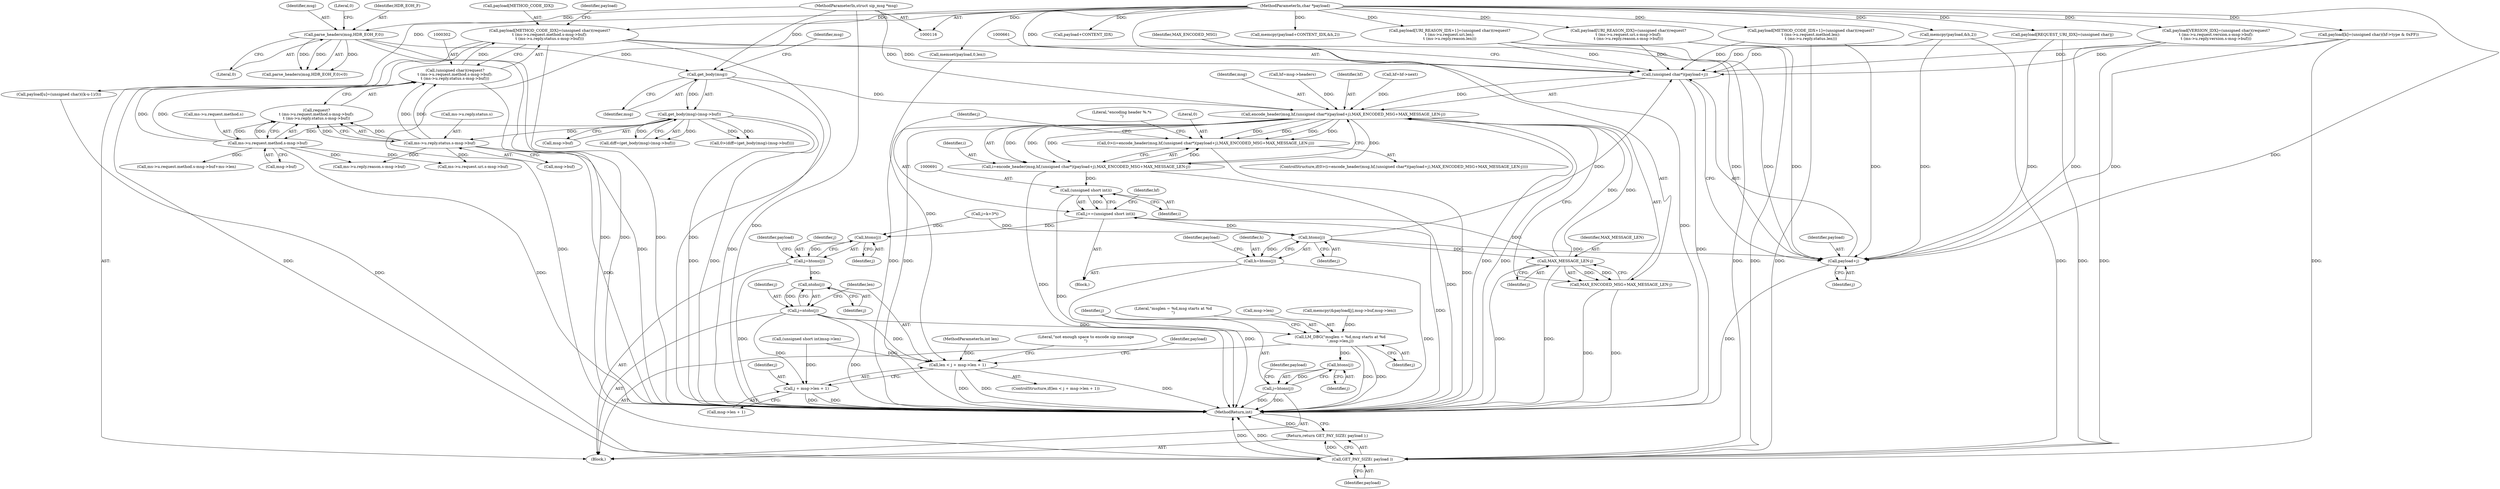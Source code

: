 digraph "0_kamailio_f50c9c853e7809810099c970780c30b0765b0643@array" {
"1000297" [label="(Call,payload[METHOD_CODE_IDX]=(unsigned char)(request?\n\t (ms->u.request.method.s-msg->buf):\n\t (ms->u.reply.status.s-msg->buf)))"];
"1000301" [label="(Call,(unsigned char)(request?\n\t (ms->u.request.method.s-msg->buf):\n\t (ms->u.reply.status.s-msg->buf)))"];
"1000305" [label="(Call,ms->u.request.method.s-msg->buf)"];
"1000272" [label="(Call,get_body(msg)-(msg->buf))"];
"1000273" [label="(Call,get_body(msg))"];
"1000146" [label="(Call,parse_headers(msg,HDR_EOH_F,0))"];
"1000117" [label="(MethodParameterIn,struct sip_msg *msg)"];
"1000318" [label="(Call,ms->u.reply.status.s-msg->buf)"];
"1000118" [label="(MethodParameterIn,char *payload)"];
"1000660" [label="(Call,(unsigned char*)(payload+j))"];
"1000657" [label="(Call,encode_header(msg,hf,(unsigned char*)(payload+j),MAX_ENCODED_MSG+MAX_MESSAGE_LEN-j))"];
"1000653" [label="(Call,0>(i=encode_header(msg,hf,(unsigned char*)(payload+j),MAX_ENCODED_MSG+MAX_MESSAGE_LEN-j)))"];
"1000655" [label="(Call,i=encode_header(msg,hf,(unsigned char*)(payload+j),MAX_ENCODED_MSG+MAX_MESSAGE_LEN-j))"];
"1000690" [label="(Call,(unsigned short int)i)"];
"1000688" [label="(Call,j+=(unsigned short int)i)"];
"1000640" [label="(Call,htons(j))"];
"1000638" [label="(Call,h=htons(j))"];
"1000662" [label="(Call,payload+j)"];
"1000667" [label="(Call,MAX_MESSAGE_LEN-j)"];
"1000665" [label="(Call,MAX_ENCODED_MSG+MAX_MESSAGE_LEN-j)"];
"1000708" [label="(Call,htons(j))"];
"1000706" [label="(Call,j=htons(j))"];
"1000725" [label="(Call,ntohs(j))"];
"1000723" [label="(Call,j=ntohs(j))"];
"1000728" [label="(Call,len < j + msg->len + 1)"];
"1000730" [label="(Call,j + msg->len + 1)"];
"1000754" [label="(Call,LM_DBG(\"msglen = %d,msg starts at %d\n\",msg->len,j))"];
"1000762" [label="(Call,htons(j))"];
"1000760" [label="(Call,j=htons(j))"];
"1000773" [label="(Call,GET_PAY_SIZE( payload ))"];
"1000772" [label="(Return,return GET_PAY_SIZE( payload );)"];
"1000328" [label="(Call,msg->buf)"];
"1000658" [label="(Identifier,msg)"];
"1000709" [label="(Identifier,j)"];
"1000331" [label="(Call,payload[METHOD_CODE_IDX+1]=(unsigned char)(request?\n\t (ms->u.request.method.len):\n\t (ms->u.reply.status.len)))"];
"1000665" [label="(Call,MAX_ENCODED_MSG+MAX_MESSAGE_LEN-j)"];
"1000611" [label="(Call,hf=msg->headers)"];
"1000273" [label="(Call,get_body(msg))"];
"1000655" [label="(Call,i=encode_header(msg,hf,(unsigned char*)(payload+j),MAX_ENCODED_MSG+MAX_MESSAGE_LEN-j))"];
"1000657" [label="(Call,encode_header(msg,hf,(unsigned char*)(payload+j),MAX_ENCODED_MSG+MAX_MESSAGE_LEN-j))"];
"1000276" [label="(Identifier,msg)"];
"1000149" [label="(Literal,0)"];
"1000640" [label="(Call,htons(j))"];
"1000656" [label="(Identifier,i)"];
"1000759" [label="(Identifier,j)"];
"1000773" [label="(Call,GET_PAY_SIZE( payload ))"];
"1000708" [label="(Call,htons(j))"];
"1000275" [label="(Call,msg->buf)"];
"1000654" [label="(Literal,0)"];
"1000743" [label="(Call,memcpy(&payload[j],msg->buf,msg->len))"];
"1000148" [label="(Identifier,HDR_EOH_F)"];
"1000291" [label="(Call,payload+CONTENT_IDX)"];
"1000639" [label="(Identifier,h)"];
"1000118" [label="(MethodParameterIn,char *payload)"];
"1000246" [label="(Call,memcpy(payload,&h,2))"];
"1000145" [label="(Call,parse_headers(msg,HDR_EOH_F,0)<0)"];
"1000272" [label="(Call,get_body(msg)-(msg->buf))"];
"1000120" [label="(Block,)"];
"1000774" [label="(Identifier,payload)"];
"1000117" [label="(MethodParameterIn,struct sip_msg *msg)"];
"1000690" [label="(Call,(unsigned short int)i)"];
"1000318" [label="(Call,ms->u.reply.status.s-msg->buf)"];
"1000782" [label="(MethodReturn,int)"];
"1000732" [label="(Call,msg->len + 1)"];
"1000669" [label="(Identifier,j)"];
"1000274" [label="(Identifier,msg)"];
"1000421" [label="(Call,payload[VERSION_IDX]=(unsigned char)(request?\n\t (ms->u.request.version.s-msg->buf):\n\t (ms->u.reply.version.s-msg->buf)))"];
"1000645" [label="(Identifier,payload)"];
"1000729" [label="(Identifier,len)"];
"1000763" [label="(Identifier,j)"];
"1000270" [label="(Call,diff=(get_body(msg)-(msg->buf)))"];
"1000298" [label="(Call,payload[METHOD_CODE_IDX])"];
"1000315" [label="(Call,msg->buf)"];
"1000147" [label="(Identifier,msg)"];
"1000627" [label="(Call,payload[k]=(unsigned char)(hf->type & 0xFF))"];
"1000156" [label="(Call,memset(payload,0,len))"];
"1000306" [label="(Call,ms->u.request.method.s)"];
"1000728" [label="(Call,len < j + msg->len + 1)"];
"1000755" [label="(Literal,\"msglen = %d,msg starts at %d\n\")"];
"1000638" [label="(Call,h=htons(j))"];
"1000662" [label="(Call,payload+j)"];
"1000380" [label="(Call,ms->u.reply.reason.s-msg->buf)"];
"1000516" [label="(Call,ms->u.request.method.s-msg->buf+ms->len)"];
"1000693" [label="(Call,payload[u]=(unsigned char)((k-u-1)/3))"];
"1000119" [label="(MethodParameterIn,int len)"];
"1000739" [label="(Literal,\"not enough space to encode sip message\n\")"];
"1000668" [label="(Identifier,MAX_MESSAGE_LEN)"];
"1000672" [label="(Literal,\"encoding header %.*s\n\")"];
"1000725" [label="(Call,ntohs(j))"];
"1000688" [label="(Call,j+=(unsigned short int)i)"];
"1000756" [label="(Call,msg->len)"];
"1000290" [label="(Call,memcpy(payload+CONTENT_IDX,&h,2))"];
"1000653" [label="(Call,0>(i=encode_header(msg,hf,(unsigned char*)(payload+j),MAX_ENCODED_MSG+MAX_MESSAGE_LEN-j)))"];
"1000731" [label="(Identifier,j)"];
"1000727" [label="(ControlStructure,if(len < j + msg->len + 1))"];
"1000652" [label="(ControlStructure,if(0>(i=encode_header(msg,hf,(unsigned char*)(payload+j),MAX_ENCODED_MSG+MAX_MESSAGE_LEN-j))))"];
"1000254" [label="(Call,(unsigned short int)msg->len)"];
"1000666" [label="(Identifier,MAX_ENCODED_MSG)"];
"1000713" [label="(Identifier,payload)"];
"1000150" [label="(Literal,0)"];
"1000268" [label="(Call,0>(diff=(get_body(msg)-(msg->buf))))"];
"1000689" [label="(Identifier,j)"];
"1000393" [label="(Call,payload[URI_REASON_IDX+1]=(unsigned char)(request?\n\t (ms->u.request.uri.len):\n\t (ms->u.reply.reason.len)))"];
"1000333" [label="(Identifier,payload)"];
"1000146" [label="(Call,parse_headers(msg,HDR_EOH_F,0))"];
"1000767" [label="(Identifier,payload)"];
"1000301" [label="(Call,(unsigned char)(request?\n\t (ms->u.request.method.s-msg->buf):\n\t (ms->u.reply.status.s-msg->buf)))"];
"1000659" [label="(Identifier,hf)"];
"1000706" [label="(Call,j=htons(j))"];
"1000599" [label="(Call,j=k+3*i)"];
"1000319" [label="(Call,ms->u.reply.status.s)"];
"1000772" [label="(Return,return GET_PAY_SIZE( payload );)"];
"1000692" [label="(Identifier,i)"];
"1000726" [label="(Identifier,j)"];
"1000303" [label="(Call,request?\n\t (ms->u.request.method.s-msg->buf):\n\t (ms->u.reply.status.s-msg->buf))"];
"1000667" [label="(Call,MAX_MESSAGE_LEN-j)"];
"1000754" [label="(Call,LM_DBG(\"msglen = %d,msg starts at %d\n\",msg->len,j))"];
"1000761" [label="(Identifier,j)"];
"1000663" [label="(Identifier,payload)"];
"1000619" [label="(Identifier,hf)"];
"1000760" [label="(Call,j=htons(j))"];
"1000641" [label="(Identifier,j)"];
"1000664" [label="(Identifier,j)"];
"1000762" [label="(Call,htons(j))"];
"1000367" [label="(Call,ms->u.request.uri.s-msg->buf)"];
"1000618" [label="(Call,hf=hf->next)"];
"1000724" [label="(Identifier,j)"];
"1000730" [label="(Call,j + msg->len + 1)"];
"1000626" [label="(Block,)"];
"1000707" [label="(Identifier,j)"];
"1000723" [label="(Call,j=ntohs(j))"];
"1000746" [label="(Identifier,payload)"];
"1000297" [label="(Call,payload[METHOD_CODE_IDX]=(unsigned char)(request?\n\t (ms->u.request.method.s-msg->buf):\n\t (ms->u.reply.status.s-msg->buf)))"];
"1000359" [label="(Call,payload[URI_REASON_IDX]=(unsigned char)(request?\n\t (ms->u.request.uri.s-msg->buf):\n\t (ms->u.reply.reason.s-msg->buf)))"];
"1000555" [label="(Call,payload[REQUEST_URI_IDX]=(unsigned char)j)"];
"1000305" [label="(Call,ms->u.request.method.s-msg->buf)"];
"1000660" [label="(Call,(unsigned char*)(payload+j))"];
"1000297" -> "1000120"  [label="AST: "];
"1000297" -> "1000301"  [label="CFG: "];
"1000298" -> "1000297"  [label="AST: "];
"1000301" -> "1000297"  [label="AST: "];
"1000333" -> "1000297"  [label="CFG: "];
"1000297" -> "1000782"  [label="DDG: "];
"1000297" -> "1000782"  [label="DDG: "];
"1000301" -> "1000297"  [label="DDG: "];
"1000118" -> "1000297"  [label="DDG: "];
"1000297" -> "1000660"  [label="DDG: "];
"1000297" -> "1000662"  [label="DDG: "];
"1000297" -> "1000773"  [label="DDG: "];
"1000301" -> "1000303"  [label="CFG: "];
"1000302" -> "1000301"  [label="AST: "];
"1000303" -> "1000301"  [label="AST: "];
"1000301" -> "1000782"  [label="DDG: "];
"1000305" -> "1000301"  [label="DDG: "];
"1000305" -> "1000301"  [label="DDG: "];
"1000318" -> "1000301"  [label="DDG: "];
"1000318" -> "1000301"  [label="DDG: "];
"1000305" -> "1000303"  [label="AST: "];
"1000305" -> "1000315"  [label="CFG: "];
"1000306" -> "1000305"  [label="AST: "];
"1000315" -> "1000305"  [label="AST: "];
"1000303" -> "1000305"  [label="CFG: "];
"1000305" -> "1000782"  [label="DDG: "];
"1000305" -> "1000303"  [label="DDG: "];
"1000305" -> "1000303"  [label="DDG: "];
"1000272" -> "1000305"  [label="DDG: "];
"1000305" -> "1000367"  [label="DDG: "];
"1000305" -> "1000380"  [label="DDG: "];
"1000305" -> "1000516"  [label="DDG: "];
"1000272" -> "1000270"  [label="AST: "];
"1000272" -> "1000275"  [label="CFG: "];
"1000273" -> "1000272"  [label="AST: "];
"1000275" -> "1000272"  [label="AST: "];
"1000270" -> "1000272"  [label="CFG: "];
"1000272" -> "1000782"  [label="DDG: "];
"1000272" -> "1000782"  [label="DDG: "];
"1000272" -> "1000268"  [label="DDG: "];
"1000272" -> "1000268"  [label="DDG: "];
"1000272" -> "1000270"  [label="DDG: "];
"1000272" -> "1000270"  [label="DDG: "];
"1000273" -> "1000272"  [label="DDG: "];
"1000272" -> "1000318"  [label="DDG: "];
"1000273" -> "1000274"  [label="CFG: "];
"1000274" -> "1000273"  [label="AST: "];
"1000276" -> "1000273"  [label="CFG: "];
"1000273" -> "1000782"  [label="DDG: "];
"1000146" -> "1000273"  [label="DDG: "];
"1000117" -> "1000273"  [label="DDG: "];
"1000273" -> "1000657"  [label="DDG: "];
"1000146" -> "1000145"  [label="AST: "];
"1000146" -> "1000149"  [label="CFG: "];
"1000147" -> "1000146"  [label="AST: "];
"1000148" -> "1000146"  [label="AST: "];
"1000149" -> "1000146"  [label="AST: "];
"1000150" -> "1000146"  [label="CFG: "];
"1000146" -> "1000782"  [label="DDG: "];
"1000146" -> "1000782"  [label="DDG: "];
"1000146" -> "1000145"  [label="DDG: "];
"1000146" -> "1000145"  [label="DDG: "];
"1000146" -> "1000145"  [label="DDG: "];
"1000117" -> "1000146"  [label="DDG: "];
"1000117" -> "1000116"  [label="AST: "];
"1000117" -> "1000782"  [label="DDG: "];
"1000117" -> "1000657"  [label="DDG: "];
"1000318" -> "1000303"  [label="AST: "];
"1000318" -> "1000328"  [label="CFG: "];
"1000319" -> "1000318"  [label="AST: "];
"1000328" -> "1000318"  [label="AST: "];
"1000303" -> "1000318"  [label="CFG: "];
"1000318" -> "1000782"  [label="DDG: "];
"1000318" -> "1000303"  [label="DDG: "];
"1000318" -> "1000303"  [label="DDG: "];
"1000318" -> "1000367"  [label="DDG: "];
"1000318" -> "1000380"  [label="DDG: "];
"1000118" -> "1000116"  [label="AST: "];
"1000118" -> "1000782"  [label="DDG: "];
"1000118" -> "1000156"  [label="DDG: "];
"1000118" -> "1000246"  [label="DDG: "];
"1000118" -> "1000290"  [label="DDG: "];
"1000118" -> "1000291"  [label="DDG: "];
"1000118" -> "1000331"  [label="DDG: "];
"1000118" -> "1000359"  [label="DDG: "];
"1000118" -> "1000393"  [label="DDG: "];
"1000118" -> "1000421"  [label="DDG: "];
"1000118" -> "1000555"  [label="DDG: "];
"1000118" -> "1000627"  [label="DDG: "];
"1000118" -> "1000660"  [label="DDG: "];
"1000118" -> "1000662"  [label="DDG: "];
"1000118" -> "1000693"  [label="DDG: "];
"1000118" -> "1000773"  [label="DDG: "];
"1000660" -> "1000657"  [label="AST: "];
"1000660" -> "1000662"  [label="CFG: "];
"1000661" -> "1000660"  [label="AST: "];
"1000662" -> "1000660"  [label="AST: "];
"1000666" -> "1000660"  [label="CFG: "];
"1000660" -> "1000782"  [label="DDG: "];
"1000660" -> "1000657"  [label="DDG: "];
"1000555" -> "1000660"  [label="DDG: "];
"1000421" -> "1000660"  [label="DDG: "];
"1000359" -> "1000660"  [label="DDG: "];
"1000393" -> "1000660"  [label="DDG: "];
"1000331" -> "1000660"  [label="DDG: "];
"1000627" -> "1000660"  [label="DDG: "];
"1000246" -> "1000660"  [label="DDG: "];
"1000640" -> "1000660"  [label="DDG: "];
"1000657" -> "1000655"  [label="AST: "];
"1000657" -> "1000665"  [label="CFG: "];
"1000658" -> "1000657"  [label="AST: "];
"1000659" -> "1000657"  [label="AST: "];
"1000665" -> "1000657"  [label="AST: "];
"1000655" -> "1000657"  [label="CFG: "];
"1000657" -> "1000782"  [label="DDG: "];
"1000657" -> "1000782"  [label="DDG: "];
"1000657" -> "1000782"  [label="DDG: "];
"1000657" -> "1000782"  [label="DDG: "];
"1000657" -> "1000653"  [label="DDG: "];
"1000657" -> "1000653"  [label="DDG: "];
"1000657" -> "1000653"  [label="DDG: "];
"1000657" -> "1000653"  [label="DDG: "];
"1000657" -> "1000655"  [label="DDG: "];
"1000657" -> "1000655"  [label="DDG: "];
"1000657" -> "1000655"  [label="DDG: "];
"1000657" -> "1000655"  [label="DDG: "];
"1000618" -> "1000657"  [label="DDG: "];
"1000611" -> "1000657"  [label="DDG: "];
"1000667" -> "1000657"  [label="DDG: "];
"1000667" -> "1000657"  [label="DDG: "];
"1000653" -> "1000652"  [label="AST: "];
"1000653" -> "1000655"  [label="CFG: "];
"1000654" -> "1000653"  [label="AST: "];
"1000655" -> "1000653"  [label="AST: "];
"1000672" -> "1000653"  [label="CFG: "];
"1000689" -> "1000653"  [label="CFG: "];
"1000653" -> "1000782"  [label="DDG: "];
"1000655" -> "1000653"  [label="DDG: "];
"1000656" -> "1000655"  [label="AST: "];
"1000655" -> "1000782"  [label="DDG: "];
"1000655" -> "1000782"  [label="DDG: "];
"1000655" -> "1000690"  [label="DDG: "];
"1000690" -> "1000688"  [label="AST: "];
"1000690" -> "1000692"  [label="CFG: "];
"1000691" -> "1000690"  [label="AST: "];
"1000692" -> "1000690"  [label="AST: "];
"1000688" -> "1000690"  [label="CFG: "];
"1000690" -> "1000782"  [label="DDG: "];
"1000690" -> "1000688"  [label="DDG: "];
"1000688" -> "1000626"  [label="AST: "];
"1000689" -> "1000688"  [label="AST: "];
"1000619" -> "1000688"  [label="CFG: "];
"1000688" -> "1000782"  [label="DDG: "];
"1000688" -> "1000640"  [label="DDG: "];
"1000667" -> "1000688"  [label="DDG: "];
"1000688" -> "1000708"  [label="DDG: "];
"1000640" -> "1000638"  [label="AST: "];
"1000640" -> "1000641"  [label="CFG: "];
"1000641" -> "1000640"  [label="AST: "];
"1000638" -> "1000640"  [label="CFG: "];
"1000640" -> "1000638"  [label="DDG: "];
"1000599" -> "1000640"  [label="DDG: "];
"1000640" -> "1000662"  [label="DDG: "];
"1000640" -> "1000667"  [label="DDG: "];
"1000638" -> "1000626"  [label="AST: "];
"1000639" -> "1000638"  [label="AST: "];
"1000645" -> "1000638"  [label="CFG: "];
"1000638" -> "1000782"  [label="DDG: "];
"1000638" -> "1000782"  [label="DDG: "];
"1000662" -> "1000664"  [label="CFG: "];
"1000663" -> "1000662"  [label="AST: "];
"1000664" -> "1000662"  [label="AST: "];
"1000662" -> "1000782"  [label="DDG: "];
"1000555" -> "1000662"  [label="DDG: "];
"1000421" -> "1000662"  [label="DDG: "];
"1000359" -> "1000662"  [label="DDG: "];
"1000393" -> "1000662"  [label="DDG: "];
"1000331" -> "1000662"  [label="DDG: "];
"1000627" -> "1000662"  [label="DDG: "];
"1000246" -> "1000662"  [label="DDG: "];
"1000667" -> "1000665"  [label="AST: "];
"1000667" -> "1000669"  [label="CFG: "];
"1000668" -> "1000667"  [label="AST: "];
"1000669" -> "1000667"  [label="AST: "];
"1000665" -> "1000667"  [label="CFG: "];
"1000667" -> "1000782"  [label="DDG: "];
"1000667" -> "1000782"  [label="DDG: "];
"1000667" -> "1000665"  [label="DDG: "];
"1000667" -> "1000665"  [label="DDG: "];
"1000666" -> "1000665"  [label="AST: "];
"1000665" -> "1000782"  [label="DDG: "];
"1000665" -> "1000782"  [label="DDG: "];
"1000708" -> "1000706"  [label="AST: "];
"1000708" -> "1000709"  [label="CFG: "];
"1000709" -> "1000708"  [label="AST: "];
"1000706" -> "1000708"  [label="CFG: "];
"1000708" -> "1000706"  [label="DDG: "];
"1000599" -> "1000708"  [label="DDG: "];
"1000706" -> "1000120"  [label="AST: "];
"1000707" -> "1000706"  [label="AST: "];
"1000713" -> "1000706"  [label="CFG: "];
"1000706" -> "1000782"  [label="DDG: "];
"1000706" -> "1000725"  [label="DDG: "];
"1000725" -> "1000723"  [label="AST: "];
"1000725" -> "1000726"  [label="CFG: "];
"1000726" -> "1000725"  [label="AST: "];
"1000723" -> "1000725"  [label="CFG: "];
"1000725" -> "1000723"  [label="DDG: "];
"1000723" -> "1000120"  [label="AST: "];
"1000724" -> "1000723"  [label="AST: "];
"1000729" -> "1000723"  [label="CFG: "];
"1000723" -> "1000782"  [label="DDG: "];
"1000723" -> "1000728"  [label="DDG: "];
"1000723" -> "1000730"  [label="DDG: "];
"1000723" -> "1000754"  [label="DDG: "];
"1000728" -> "1000727"  [label="AST: "];
"1000728" -> "1000730"  [label="CFG: "];
"1000729" -> "1000728"  [label="AST: "];
"1000730" -> "1000728"  [label="AST: "];
"1000739" -> "1000728"  [label="CFG: "];
"1000746" -> "1000728"  [label="CFG: "];
"1000728" -> "1000782"  [label="DDG: "];
"1000728" -> "1000782"  [label="DDG: "];
"1000728" -> "1000782"  [label="DDG: "];
"1000156" -> "1000728"  [label="DDG: "];
"1000119" -> "1000728"  [label="DDG: "];
"1000254" -> "1000728"  [label="DDG: "];
"1000730" -> "1000732"  [label="CFG: "];
"1000731" -> "1000730"  [label="AST: "];
"1000732" -> "1000730"  [label="AST: "];
"1000730" -> "1000782"  [label="DDG: "];
"1000730" -> "1000782"  [label="DDG: "];
"1000254" -> "1000730"  [label="DDG: "];
"1000754" -> "1000120"  [label="AST: "];
"1000754" -> "1000759"  [label="CFG: "];
"1000755" -> "1000754"  [label="AST: "];
"1000756" -> "1000754"  [label="AST: "];
"1000759" -> "1000754"  [label="AST: "];
"1000761" -> "1000754"  [label="CFG: "];
"1000754" -> "1000782"  [label="DDG: "];
"1000754" -> "1000782"  [label="DDG: "];
"1000743" -> "1000754"  [label="DDG: "];
"1000754" -> "1000762"  [label="DDG: "];
"1000762" -> "1000760"  [label="AST: "];
"1000762" -> "1000763"  [label="CFG: "];
"1000763" -> "1000762"  [label="AST: "];
"1000760" -> "1000762"  [label="CFG: "];
"1000762" -> "1000760"  [label="DDG: "];
"1000760" -> "1000120"  [label="AST: "];
"1000761" -> "1000760"  [label="AST: "];
"1000767" -> "1000760"  [label="CFG: "];
"1000760" -> "1000782"  [label="DDG: "];
"1000760" -> "1000782"  [label="DDG: "];
"1000773" -> "1000772"  [label="AST: "];
"1000773" -> "1000774"  [label="CFG: "];
"1000774" -> "1000773"  [label="AST: "];
"1000772" -> "1000773"  [label="CFG: "];
"1000773" -> "1000782"  [label="DDG: "];
"1000773" -> "1000782"  [label="DDG: "];
"1000773" -> "1000772"  [label="DDG: "];
"1000555" -> "1000773"  [label="DDG: "];
"1000421" -> "1000773"  [label="DDG: "];
"1000393" -> "1000773"  [label="DDG: "];
"1000331" -> "1000773"  [label="DDG: "];
"1000627" -> "1000773"  [label="DDG: "];
"1000693" -> "1000773"  [label="DDG: "];
"1000359" -> "1000773"  [label="DDG: "];
"1000246" -> "1000773"  [label="DDG: "];
"1000772" -> "1000120"  [label="AST: "];
"1000782" -> "1000772"  [label="CFG: "];
"1000772" -> "1000782"  [label="DDG: "];
}
